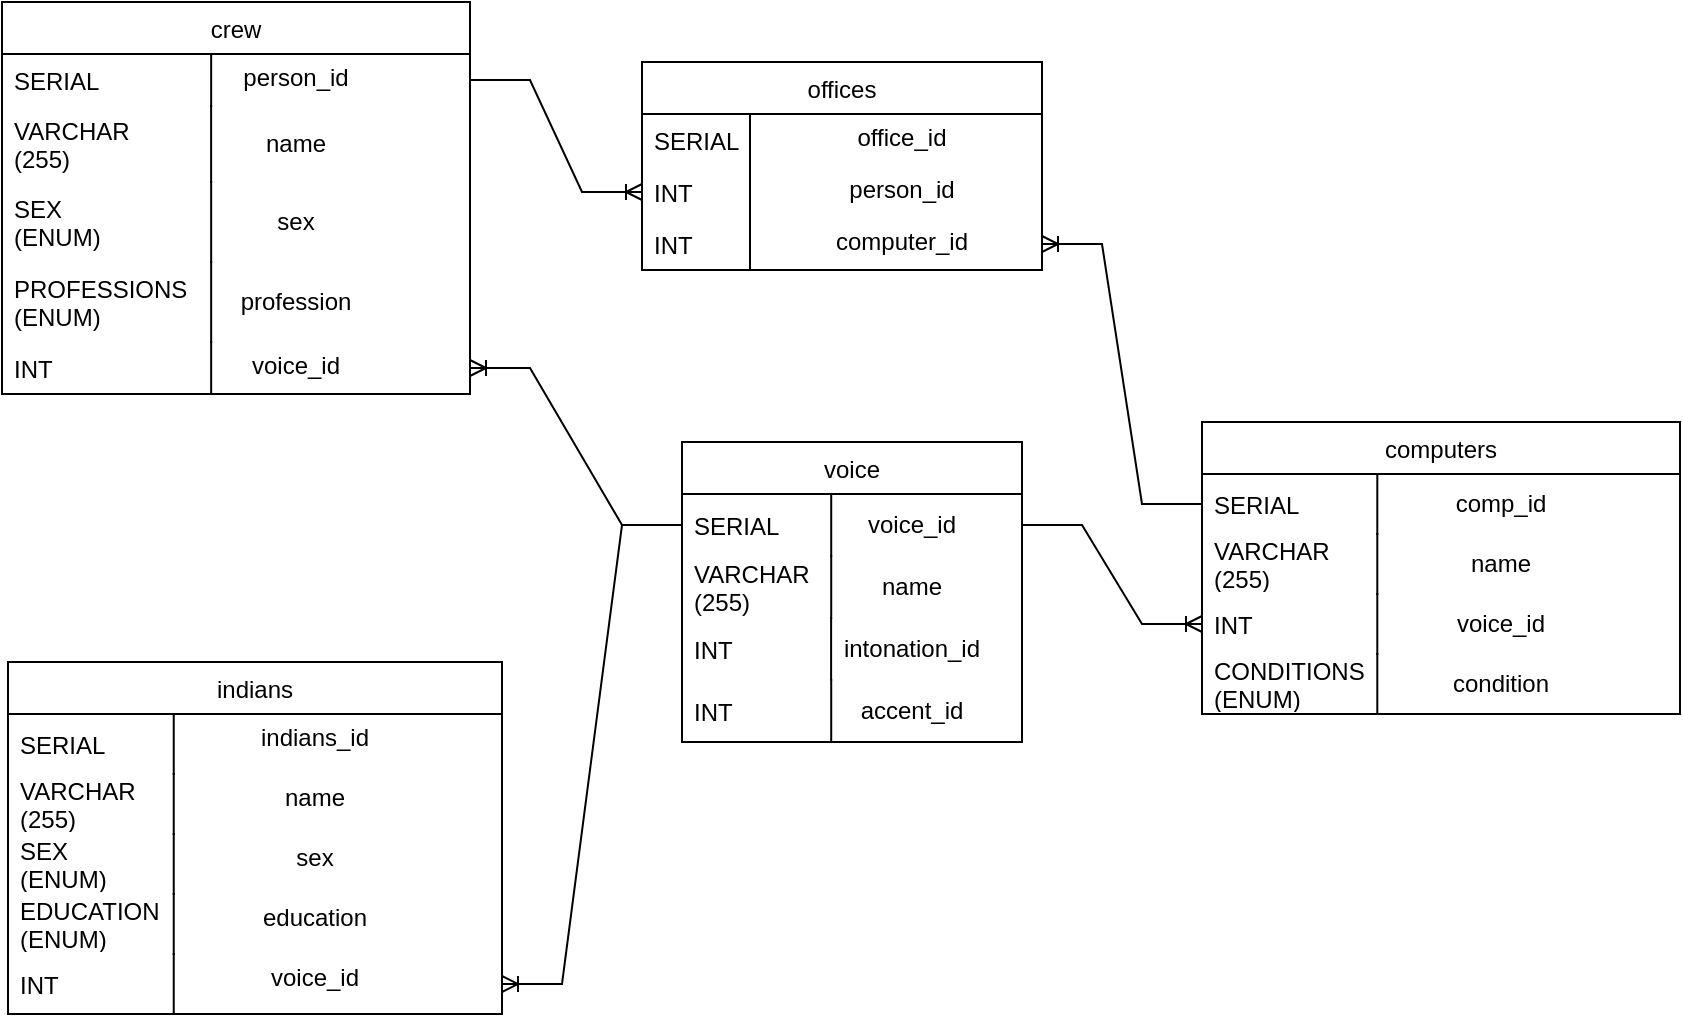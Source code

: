 <mxfile version="24.0.7" type="github">
  <diagram name="Страница — 1" id="OMz7Kfn-8dg8VJU7JKHI">
    <mxGraphModel dx="909" dy="577" grid="1" gridSize="10" guides="1" tooltips="1" connect="1" arrows="1" fold="1" page="1" pageScale="1" pageWidth="827" pageHeight="1169" math="0" shadow="0">
      <root>
        <mxCell id="0" />
        <mxCell id="1" parent="0" />
        <mxCell id="vOTFjlIBDRqrZVu-FAdv-1" value="voice" style="swimlane;fontStyle=0;childLayout=stackLayout;horizontal=1;startSize=26;fillColor=default;horizontalStack=0;resizeParent=1;resizeLast=0;collapsible=1;marginBottom=0;swimlaneFillColor=default;align=center;" vertex="1" parent="1">
          <mxGeometry x="360" y="250" width="170" height="150" as="geometry">
            <mxRectangle x="40" y="40" width="70" height="30" as="alternateBounds" />
          </mxGeometry>
        </mxCell>
        <mxCell id="vOTFjlIBDRqrZVu-FAdv-2" value="voice_id" style="shape=partialRectangle;top=0;left=0;right=0;bottom=0;align=center;verticalAlign=middle;spacingTop=-2;fillColor=none;spacingLeft=64;spacingRight=4;overflow=hidden;rotatable=0;points=[[0,0.5],[1,0.5]];portConstraint=eastwest;dropTarget=0;" vertex="1" parent="vOTFjlIBDRqrZVu-FAdv-1">
          <mxGeometry y="26" width="170" height="31" as="geometry" />
        </mxCell>
        <mxCell id="vOTFjlIBDRqrZVu-FAdv-3" value="SERIAL" style="shape=partialRectangle;top=0;left=0;bottom=0;fillColor=none;align=left;verticalAlign=middle;spacingLeft=4;spacingRight=4;overflow=hidden;rotatable=180;points=[];portConstraint=eastwest;part=1;fontSize=12;" vertex="1" connectable="0" parent="vOTFjlIBDRqrZVu-FAdv-2">
          <mxGeometry width="74.6" height="31.0" as="geometry" />
        </mxCell>
        <mxCell id="vOTFjlIBDRqrZVu-FAdv-4" value="name" style="shape=partialRectangle;top=0;left=0;right=0;bottom=0;align=center;verticalAlign=middle;spacingTop=-2;fillColor=none;spacingLeft=64;spacingRight=4;overflow=hidden;rotatable=0;points=[[0,0.5],[1,0.5]];portConstraint=eastwest;dropTarget=0;" vertex="1" parent="vOTFjlIBDRqrZVu-FAdv-1">
          <mxGeometry y="57" width="170" height="31" as="geometry" />
        </mxCell>
        <mxCell id="vOTFjlIBDRqrZVu-FAdv-5" value="VARCHAR&#xa;(255)" style="shape=partialRectangle;top=0;left=0;bottom=0;fillColor=none;align=left;verticalAlign=middle;spacingLeft=4;spacingRight=4;overflow=hidden;rotatable=180;points=[];portConstraint=eastwest;part=1;fontSize=12;" vertex="1" connectable="0" parent="vOTFjlIBDRqrZVu-FAdv-4">
          <mxGeometry width="74.6" height="31.0" as="geometry" />
        </mxCell>
        <mxCell id="vOTFjlIBDRqrZVu-FAdv-6" value="intonation_id" style="shape=partialRectangle;top=0;left=0;right=0;bottom=0;align=center;verticalAlign=middle;spacingTop=-2;fillColor=none;spacingLeft=64;spacingRight=4;overflow=hidden;rotatable=0;points=[[0,0.5],[1,0.5]];portConstraint=eastwest;dropTarget=0;" vertex="1" parent="vOTFjlIBDRqrZVu-FAdv-1">
          <mxGeometry y="88" width="170" height="31" as="geometry" />
        </mxCell>
        <mxCell id="vOTFjlIBDRqrZVu-FAdv-7" value="INT" style="shape=partialRectangle;top=0;left=0;bottom=0;fillColor=none;align=left;verticalAlign=middle;spacingLeft=4;spacingRight=4;overflow=hidden;rotatable=180;points=[];portConstraint=eastwest;part=1;fontSize=12;" vertex="1" connectable="0" parent="vOTFjlIBDRqrZVu-FAdv-6">
          <mxGeometry width="74.557" height="31.0" as="geometry" />
        </mxCell>
        <mxCell id="vOTFjlIBDRqrZVu-FAdv-8" value="accent_id" style="shape=partialRectangle;top=0;left=0;right=0;bottom=0;align=center;verticalAlign=middle;spacingTop=-2;fillColor=none;spacingLeft=64;spacingRight=4;overflow=hidden;rotatable=0;points=[[0,0.5],[1,0.5]];portConstraint=eastwest;dropTarget=0;" vertex="1" parent="vOTFjlIBDRqrZVu-FAdv-1">
          <mxGeometry y="119" width="170" height="31" as="geometry" />
        </mxCell>
        <mxCell id="vOTFjlIBDRqrZVu-FAdv-9" value="INT" style="shape=partialRectangle;top=0;left=0;bottom=0;fillColor=none;align=left;verticalAlign=middle;spacingLeft=4;spacingRight=4;overflow=hidden;rotatable=180;points=[];portConstraint=eastwest;part=1;fontSize=12;" vertex="1" connectable="0" parent="vOTFjlIBDRqrZVu-FAdv-8">
          <mxGeometry width="74.6" height="31.0" as="geometry" />
        </mxCell>
        <mxCell id="vOTFjlIBDRqrZVu-FAdv-10" value="indians" style="swimlane;fontStyle=0;childLayout=stackLayout;horizontal=1;startSize=26;fillColor=default;horizontalStack=0;resizeParent=1;resizeLast=0;collapsible=1;marginBottom=0;swimlaneFillColor=default;align=center;" vertex="1" parent="1">
          <mxGeometry x="23" y="360" width="247" height="176" as="geometry" />
        </mxCell>
        <mxCell id="vOTFjlIBDRqrZVu-FAdv-11" value="indians_id" style="shape=partialRectangle;top=0;left=0;right=0;bottom=0;align=center;verticalAlign=top;spacingTop=-2;fillColor=none;spacingLeft=64;spacingRight=4;overflow=hidden;rotatable=0;points=[[0,0.5],[1,0.5]];portConstraint=eastwest;dropTarget=0;" vertex="1" parent="vOTFjlIBDRqrZVu-FAdv-10">
          <mxGeometry y="26" width="247" height="30" as="geometry" />
        </mxCell>
        <mxCell id="vOTFjlIBDRqrZVu-FAdv-12" value="SERIAL" style="shape=partialRectangle;top=0;left=0;bottom=0;fillColor=none;align=left;verticalAlign=middle;spacingLeft=4;spacingRight=4;overflow=hidden;rotatable=180;points=[];portConstraint=eastwest;part=1;" vertex="1" connectable="0" parent="vOTFjlIBDRqrZVu-FAdv-11">
          <mxGeometry width="82.87" height="30.0" as="geometry" />
        </mxCell>
        <mxCell id="vOTFjlIBDRqrZVu-FAdv-13" value="name" style="shape=partialRectangle;top=0;left=0;right=0;bottom=0;align=center;verticalAlign=top;spacingTop=-2;fillColor=none;spacingLeft=64;spacingRight=4;overflow=hidden;rotatable=0;points=[[0,0.5],[1,0.5]];portConstraint=eastwest;dropTarget=0;" vertex="1" parent="vOTFjlIBDRqrZVu-FAdv-10">
          <mxGeometry y="56" width="247" height="30" as="geometry" />
        </mxCell>
        <mxCell id="vOTFjlIBDRqrZVu-FAdv-14" value="VARCHAR&#xa;(255)" style="shape=partialRectangle;top=0;left=0;bottom=0;fillColor=none;align=left;verticalAlign=middle;spacingLeft=4;spacingRight=4;overflow=hidden;rotatable=180;points=[];portConstraint=eastwest;part=1;" vertex="1" connectable="0" parent="vOTFjlIBDRqrZVu-FAdv-13">
          <mxGeometry width="82.87" height="30.0" as="geometry" />
        </mxCell>
        <mxCell id="vOTFjlIBDRqrZVu-FAdv-15" value="sex" style="shape=partialRectangle;top=0;left=0;right=0;bottom=0;align=center;verticalAlign=top;spacingTop=-2;fillColor=none;spacingLeft=64;spacingRight=4;overflow=hidden;rotatable=0;points=[[0,0.5],[1,0.5]];portConstraint=eastwest;dropTarget=0;" vertex="1" parent="vOTFjlIBDRqrZVu-FAdv-10">
          <mxGeometry y="86" width="247" height="30" as="geometry" />
        </mxCell>
        <mxCell id="vOTFjlIBDRqrZVu-FAdv-16" value="SEX &#xa;(ENUM)" style="shape=partialRectangle;top=0;left=0;bottom=0;fillColor=none;align=left;verticalAlign=middle;spacingLeft=4;spacingRight=4;overflow=hidden;rotatable=180;points=[];portConstraint=eastwest;part=1;" vertex="1" connectable="0" parent="vOTFjlIBDRqrZVu-FAdv-15">
          <mxGeometry width="82.87" height="30.0" as="geometry" />
        </mxCell>
        <mxCell id="vOTFjlIBDRqrZVu-FAdv-17" value="education" style="shape=partialRectangle;top=0;left=0;right=0;bottom=0;align=center;verticalAlign=top;spacingTop=-2;fillColor=none;spacingLeft=64;spacingRight=4;overflow=hidden;rotatable=0;points=[[0,0.5],[1,0.5]];portConstraint=eastwest;dropTarget=0;" vertex="1" parent="vOTFjlIBDRqrZVu-FAdv-10">
          <mxGeometry y="116" width="247" height="30" as="geometry" />
        </mxCell>
        <mxCell id="vOTFjlIBDRqrZVu-FAdv-18" value="EDUCATION&#xa;(ENUM)" style="shape=partialRectangle;top=0;left=0;bottom=0;fillColor=none;align=left;verticalAlign=middle;spacingLeft=4;spacingRight=4;overflow=hidden;rotatable=180;points=[];portConstraint=eastwest;part=1;" vertex="1" connectable="0" parent="vOTFjlIBDRqrZVu-FAdv-17">
          <mxGeometry width="82.87" height="30.0" as="geometry" />
        </mxCell>
        <mxCell id="vOTFjlIBDRqrZVu-FAdv-19" value="voice_id" style="shape=partialRectangle;top=0;left=0;right=0;bottom=0;align=center;verticalAlign=top;spacingTop=-2;fillColor=none;spacingLeft=64;spacingRight=4;overflow=hidden;rotatable=0;points=[[0,0.5],[1,0.5]];portConstraint=eastwest;dropTarget=0;" vertex="1" parent="vOTFjlIBDRqrZVu-FAdv-10">
          <mxGeometry y="146" width="247" height="30" as="geometry" />
        </mxCell>
        <mxCell id="vOTFjlIBDRqrZVu-FAdv-20" value="INT" style="shape=partialRectangle;top=0;left=0;bottom=0;fillColor=none;align=left;verticalAlign=middle;spacingLeft=4;spacingRight=4;overflow=hidden;rotatable=180;points=[];portConstraint=eastwest;part=1;" vertex="1" connectable="0" parent="vOTFjlIBDRqrZVu-FAdv-19">
          <mxGeometry width="82.87" height="30.0" as="geometry" />
        </mxCell>
        <mxCell id="vOTFjlIBDRqrZVu-FAdv-21" value="crew" style="swimlane;fontStyle=0;childLayout=stackLayout;horizontal=1;startSize=26;fillColor=default;horizontalStack=0;resizeParent=1;resizeLast=0;collapsible=1;marginBottom=0;swimlaneFillColor=default;align=center;" vertex="1" parent="1">
          <mxGeometry x="20" y="30" width="234" height="196" as="geometry" />
        </mxCell>
        <mxCell id="vOTFjlIBDRqrZVu-FAdv-22" value="person_id" style="shape=partialRectangle;top=0;left=0;right=0;bottom=0;align=center;verticalAlign=top;spacingTop=-2;fillColor=none;spacingLeft=64;spacingRight=4;overflow=hidden;rotatable=0;points=[[0,0.5],[1,0.5]];portConstraint=eastwest;dropTarget=0;" vertex="1" parent="vOTFjlIBDRqrZVu-FAdv-21">
          <mxGeometry y="26" width="234" height="26" as="geometry" />
        </mxCell>
        <mxCell id="vOTFjlIBDRqrZVu-FAdv-23" value="SERIAL" style="shape=partialRectangle;top=0;left=0;bottom=0;fillColor=none;align=left;verticalAlign=middle;spacingLeft=4;spacingRight=4;overflow=hidden;rotatable=180;points=[];portConstraint=eastwest;part=1;fontSize=12;" vertex="1" connectable="0" parent="vOTFjlIBDRqrZVu-FAdv-22">
          <mxGeometry width="104.576" height="26" as="geometry" />
        </mxCell>
        <mxCell id="vOTFjlIBDRqrZVu-FAdv-24" value="name" style="shape=partialRectangle;top=0;left=0;right=0;bottom=0;align=center;verticalAlign=middle;spacingTop=-2;fillColor=none;spacingLeft=64;spacingRight=4;overflow=hidden;rotatable=0;points=[[0,0.5],[1,0.5]];portConstraint=eastwest;dropTarget=0;" vertex="1" parent="vOTFjlIBDRqrZVu-FAdv-21">
          <mxGeometry y="52" width="234" height="38" as="geometry" />
        </mxCell>
        <mxCell id="vOTFjlIBDRqrZVu-FAdv-25" value="VARCHAR&#xa;(255)" style="shape=partialRectangle;top=0;left=0;bottom=0;fillColor=none;align=left;verticalAlign=middle;spacingLeft=4;spacingRight=4;overflow=hidden;rotatable=180;points=[];portConstraint=eastwest;part=1;fontSize=12;" vertex="1" connectable="0" parent="vOTFjlIBDRqrZVu-FAdv-24">
          <mxGeometry width="104.557" height="38" as="geometry" />
        </mxCell>
        <mxCell id="vOTFjlIBDRqrZVu-FAdv-26" value="sex" style="shape=partialRectangle;top=0;left=0;right=0;bottom=0;align=center;verticalAlign=middle;spacingTop=-2;fillColor=none;spacingLeft=64;spacingRight=4;overflow=hidden;rotatable=0;points=[[0,0.5],[1,0.5]];portConstraint=eastwest;dropTarget=0;" vertex="1" parent="vOTFjlIBDRqrZVu-FAdv-21">
          <mxGeometry y="90" width="234" height="40" as="geometry" />
        </mxCell>
        <mxCell id="vOTFjlIBDRqrZVu-FAdv-27" value="SEX &#xa;(ENUM)" style="shape=partialRectangle;top=0;left=0;bottom=0;fillColor=none;align=left;verticalAlign=middle;spacingLeft=4;spacingRight=4;overflow=hidden;rotatable=180;points=[];portConstraint=eastwest;part=1;fontSize=12;" vertex="1" connectable="0" parent="vOTFjlIBDRqrZVu-FAdv-26">
          <mxGeometry width="104.581" height="40" as="geometry" />
        </mxCell>
        <mxCell id="vOTFjlIBDRqrZVu-FAdv-28" value="profession" style="shape=partialRectangle;top=0;left=0;right=0;bottom=0;align=center;verticalAlign=middle;spacingTop=-2;fillColor=none;spacingLeft=64;spacingRight=4;overflow=hidden;rotatable=0;points=[[0,0.5],[1,0.5]];portConstraint=eastwest;dropTarget=0;" vertex="1" parent="vOTFjlIBDRqrZVu-FAdv-21">
          <mxGeometry y="130" width="234" height="40" as="geometry" />
        </mxCell>
        <mxCell id="vOTFjlIBDRqrZVu-FAdv-29" value="PROFESSIONS &#xa;(ENUM)" style="shape=partialRectangle;top=0;left=0;bottom=0;fillColor=none;align=left;verticalAlign=middle;spacingLeft=4;spacingRight=4;overflow=hidden;rotatable=180;points=[];portConstraint=eastwest;part=1;fontSize=12;" vertex="1" connectable="0" parent="vOTFjlIBDRqrZVu-FAdv-28">
          <mxGeometry width="104.581" height="40" as="geometry" />
        </mxCell>
        <mxCell id="vOTFjlIBDRqrZVu-FAdv-30" value="voice_id" style="shape=partialRectangle;top=0;left=0;right=0;bottom=0;align=center;verticalAlign=top;spacingTop=-2;fillColor=none;spacingLeft=64;spacingRight=4;overflow=hidden;rotatable=0;points=[[0,0.5],[1,0.5]];portConstraint=eastwest;dropTarget=0;" vertex="1" parent="vOTFjlIBDRqrZVu-FAdv-21">
          <mxGeometry y="170" width="234" height="26" as="geometry" />
        </mxCell>
        <mxCell id="vOTFjlIBDRqrZVu-FAdv-31" value="INT" style="shape=partialRectangle;top=0;left=0;bottom=0;fillColor=none;align=left;verticalAlign=middle;spacingLeft=4;spacingRight=4;overflow=hidden;rotatable=180;points=[];portConstraint=eastwest;part=1;" vertex="1" connectable="0" parent="vOTFjlIBDRqrZVu-FAdv-30">
          <mxGeometry width="104.581" height="26" as="geometry" />
        </mxCell>
        <mxCell id="vOTFjlIBDRqrZVu-FAdv-32" value="computers" style="swimlane;fontStyle=0;childLayout=stackLayout;horizontal=1;startSize=26;fillColor=default;horizontalStack=0;resizeParent=1;resizeLast=0;collapsible=1;marginBottom=0;swimlaneFillColor=default;align=center;" vertex="1" parent="1">
          <mxGeometry x="620" y="240" width="239" height="146" as="geometry" />
        </mxCell>
        <mxCell id="vOTFjlIBDRqrZVu-FAdv-33" value="comp_id" style="shape=partialRectangle;top=0;left=0;right=0;bottom=0;align=center;verticalAlign=middle;spacingTop=-2;fillColor=none;spacingLeft=64;spacingRight=4;overflow=hidden;rotatable=0;points=[[0,0.5],[1,0.5]];portConstraint=eastwest;dropTarget=0;" vertex="1" parent="vOTFjlIBDRqrZVu-FAdv-32">
          <mxGeometry y="26" width="239" height="30" as="geometry" />
        </mxCell>
        <mxCell id="vOTFjlIBDRqrZVu-FAdv-34" value="SERIAL" style="shape=partialRectangle;top=0;left=0;bottom=0;fillColor=none;align=left;verticalAlign=middle;spacingLeft=4;spacingRight=4;overflow=hidden;rotatable=180;points=[];portConstraint=eastwest;part=1;" vertex="1" connectable="0" parent="vOTFjlIBDRqrZVu-FAdv-33">
          <mxGeometry width="87.648" height="30.0" as="geometry" />
        </mxCell>
        <mxCell id="vOTFjlIBDRqrZVu-FAdv-35" value="name" style="shape=partialRectangle;top=0;left=0;right=0;bottom=0;align=center;verticalAlign=middle;spacingTop=-2;fillColor=none;spacingLeft=64;spacingRight=4;overflow=hidden;rotatable=0;points=[[0,0.5],[1,0.5]];portConstraint=eastwest;dropTarget=0;" vertex="1" parent="vOTFjlIBDRqrZVu-FAdv-32">
          <mxGeometry y="56" width="239" height="30" as="geometry" />
        </mxCell>
        <mxCell id="vOTFjlIBDRqrZVu-FAdv-36" value="VARCHAR&#xa;(255)" style="shape=partialRectangle;top=0;left=0;bottom=0;fillColor=none;align=left;verticalAlign=middle;spacingLeft=4;spacingRight=4;overflow=hidden;rotatable=180;points=[];portConstraint=eastwest;part=1;" vertex="1" connectable="0" parent="vOTFjlIBDRqrZVu-FAdv-35">
          <mxGeometry width="87.648" height="30.0" as="geometry" />
        </mxCell>
        <mxCell id="vOTFjlIBDRqrZVu-FAdv-41" value="voice_id" style="shape=partialRectangle;top=0;left=0;right=0;bottom=0;align=center;verticalAlign=middle;spacingTop=-2;fillColor=none;spacingLeft=64;spacingRight=4;overflow=hidden;rotatable=0;points=[[0,0.5],[1,0.5]];portConstraint=eastwest;dropTarget=0;" vertex="1" parent="vOTFjlIBDRqrZVu-FAdv-32">
          <mxGeometry y="86" width="239" height="30" as="geometry" />
        </mxCell>
        <mxCell id="vOTFjlIBDRqrZVu-FAdv-42" value="INT" style="shape=partialRectangle;top=0;left=0;bottom=0;fillColor=none;align=left;verticalAlign=middle;spacingLeft=4;spacingRight=4;overflow=hidden;rotatable=180;points=[];portConstraint=eastwest;part=1;" vertex="1" connectable="0" parent="vOTFjlIBDRqrZVu-FAdv-41">
          <mxGeometry width="87.648" height="30.0" as="geometry" />
        </mxCell>
        <mxCell id="vOTFjlIBDRqrZVu-FAdv-43" value="condition" style="shape=partialRectangle;top=0;left=0;right=0;bottom=0;align=center;verticalAlign=middle;spacingTop=-2;fillColor=none;spacingLeft=64;spacingRight=4;overflow=hidden;rotatable=0;points=[[0,0.5],[1,0.5]];portConstraint=eastwest;dropTarget=0;" vertex="1" parent="vOTFjlIBDRqrZVu-FAdv-32">
          <mxGeometry y="116" width="239" height="30" as="geometry" />
        </mxCell>
        <mxCell id="vOTFjlIBDRqrZVu-FAdv-44" value="CONDITIONS&#xa;(ENUM)" style="shape=partialRectangle;top=0;left=0;bottom=0;fillColor=none;align=left;verticalAlign=middle;spacingLeft=4;spacingRight=4;overflow=hidden;rotatable=180;points=[];portConstraint=eastwest;part=1;" vertex="1" connectable="0" parent="vOTFjlIBDRqrZVu-FAdv-43">
          <mxGeometry width="87.648" height="30.0" as="geometry" />
        </mxCell>
        <mxCell id="vOTFjlIBDRqrZVu-FAdv-45" value="offices" style="swimlane;fontStyle=0;childLayout=stackLayout;horizontal=1;startSize=26;fillColor=default;horizontalStack=0;resizeParent=1;resizeLast=0;collapsible=1;marginBottom=0;swimlaneFillColor=default;align=center;" vertex="1" parent="1">
          <mxGeometry x="340" y="60" width="200" height="104" as="geometry" />
        </mxCell>
        <mxCell id="vOTFjlIBDRqrZVu-FAdv-46" value="office_id" style="shape=partialRectangle;top=0;left=0;right=0;bottom=0;align=center;verticalAlign=top;spacingTop=-2;fillColor=none;spacingLeft=64;spacingRight=4;overflow=hidden;rotatable=0;points=[[0,0.5],[1,0.5]];portConstraint=eastwest;dropTarget=0;" vertex="1" parent="vOTFjlIBDRqrZVu-FAdv-45">
          <mxGeometry y="26" width="200" height="26" as="geometry" />
        </mxCell>
        <mxCell id="vOTFjlIBDRqrZVu-FAdv-47" value="SERIAL" style="shape=partialRectangle;top=0;left=0;bottom=0;fillColor=none;align=left;verticalAlign=middle;spacingLeft=4;spacingRight=4;overflow=hidden;rotatable=180;points=[];portConstraint=eastwest;part=1;" vertex="1" connectable="0" parent="vOTFjlIBDRqrZVu-FAdv-46">
          <mxGeometry width="54" height="26" as="geometry" />
        </mxCell>
        <mxCell id="vOTFjlIBDRqrZVu-FAdv-48" value="person_id" style="shape=partialRectangle;top=0;left=0;right=0;bottom=0;align=center;verticalAlign=top;spacingTop=-2;fillColor=none;spacingLeft=64;spacingRight=4;overflow=hidden;rotatable=0;points=[[0,0.5],[1,0.5]];portConstraint=eastwest;dropTarget=0;" vertex="1" parent="vOTFjlIBDRqrZVu-FAdv-45">
          <mxGeometry y="52" width="200" height="26" as="geometry" />
        </mxCell>
        <mxCell id="vOTFjlIBDRqrZVu-FAdv-49" value="INT" style="shape=partialRectangle;top=0;left=0;bottom=0;fillColor=none;align=left;verticalAlign=middle;spacingLeft=4;spacingRight=4;overflow=hidden;rotatable=180;points=[];portConstraint=eastwest;part=1;" vertex="1" connectable="0" parent="vOTFjlIBDRqrZVu-FAdv-48">
          <mxGeometry width="54" height="26" as="geometry" />
        </mxCell>
        <mxCell id="vOTFjlIBDRqrZVu-FAdv-50" value="computer_id" style="shape=partialRectangle;top=0;left=0;right=0;bottom=0;align=center;verticalAlign=top;spacingTop=-2;fillColor=none;spacingLeft=64;spacingRight=4;overflow=hidden;rotatable=0;points=[[0,0.5],[1,0.5]];portConstraint=eastwest;dropTarget=0;" vertex="1" parent="vOTFjlIBDRqrZVu-FAdv-45">
          <mxGeometry y="78" width="200" height="26" as="geometry" />
        </mxCell>
        <mxCell id="vOTFjlIBDRqrZVu-FAdv-51" value="INT" style="shape=partialRectangle;top=0;left=0;bottom=0;fillColor=none;align=left;verticalAlign=middle;spacingLeft=4;spacingRight=4;overflow=hidden;rotatable=180;points=[];portConstraint=eastwest;part=1;" vertex="1" connectable="0" parent="vOTFjlIBDRqrZVu-FAdv-50">
          <mxGeometry width="54" height="26" as="geometry" />
        </mxCell>
        <mxCell id="vOTFjlIBDRqrZVu-FAdv-52" value="" style="edgeStyle=entityRelationEdgeStyle;fontSize=12;html=1;endArrow=ERoneToMany;rounded=0;entryX=1;entryY=0.5;entryDx=0;entryDy=0;exitX=0;exitY=0.5;exitDx=0;exitDy=0;" edge="1" parent="1" source="vOTFjlIBDRqrZVu-FAdv-2" target="vOTFjlIBDRqrZVu-FAdv-19">
          <mxGeometry width="100" height="100" relative="1" as="geometry">
            <mxPoint x="320" y="360" as="sourcePoint" />
            <mxPoint x="344" y="386" as="targetPoint" />
          </mxGeometry>
        </mxCell>
        <mxCell id="vOTFjlIBDRqrZVu-FAdv-53" value="" style="edgeStyle=entityRelationEdgeStyle;fontSize=12;html=1;endArrow=ERoneToMany;rounded=0;entryX=0;entryY=0.5;entryDx=0;entryDy=0;exitX=1;exitY=0.5;exitDx=0;exitDy=0;" edge="1" parent="1" source="vOTFjlIBDRqrZVu-FAdv-2" target="vOTFjlIBDRqrZVu-FAdv-41">
          <mxGeometry width="100" height="100" relative="1" as="geometry">
            <mxPoint x="620" y="509.5" as="sourcePoint" />
            <mxPoint x="530" y="460" as="targetPoint" />
          </mxGeometry>
        </mxCell>
        <mxCell id="vOTFjlIBDRqrZVu-FAdv-54" value="" style="edgeStyle=entityRelationEdgeStyle;fontSize=12;html=1;endArrow=ERoneToMany;rounded=0;exitX=0;exitY=0.5;exitDx=0;exitDy=0;entryX=1;entryY=0.5;entryDx=0;entryDy=0;" edge="1" parent="1" source="vOTFjlIBDRqrZVu-FAdv-33" target="vOTFjlIBDRqrZVu-FAdv-50">
          <mxGeometry width="100" height="100" relative="1" as="geometry">
            <mxPoint x="560" y="210" as="sourcePoint" />
            <mxPoint x="660" y="110" as="targetPoint" />
          </mxGeometry>
        </mxCell>
        <mxCell id="vOTFjlIBDRqrZVu-FAdv-56" value="" style="edgeStyle=entityRelationEdgeStyle;fontSize=12;html=1;endArrow=ERoneToMany;rounded=0;exitX=0;exitY=0.5;exitDx=0;exitDy=0;entryX=1;entryY=0.5;entryDx=0;entryDy=0;" edge="1" parent="1" source="vOTFjlIBDRqrZVu-FAdv-2" target="vOTFjlIBDRqrZVu-FAdv-30">
          <mxGeometry width="100" height="100" relative="1" as="geometry">
            <mxPoint x="270" y="300" as="sourcePoint" />
            <mxPoint x="370" y="200" as="targetPoint" />
          </mxGeometry>
        </mxCell>
        <mxCell id="vOTFjlIBDRqrZVu-FAdv-57" value="" style="edgeStyle=entityRelationEdgeStyle;fontSize=12;html=1;endArrow=ERoneToMany;rounded=0;entryX=0;entryY=0.5;entryDx=0;entryDy=0;exitX=1;exitY=0.5;exitDx=0;exitDy=0;" edge="1" parent="1" source="vOTFjlIBDRqrZVu-FAdv-22" target="vOTFjlIBDRqrZVu-FAdv-48">
          <mxGeometry width="100" height="100" relative="1" as="geometry">
            <mxPoint x="620" y="150" as="sourcePoint" />
            <mxPoint x="720" y="50" as="targetPoint" />
          </mxGeometry>
        </mxCell>
      </root>
    </mxGraphModel>
  </diagram>
</mxfile>
